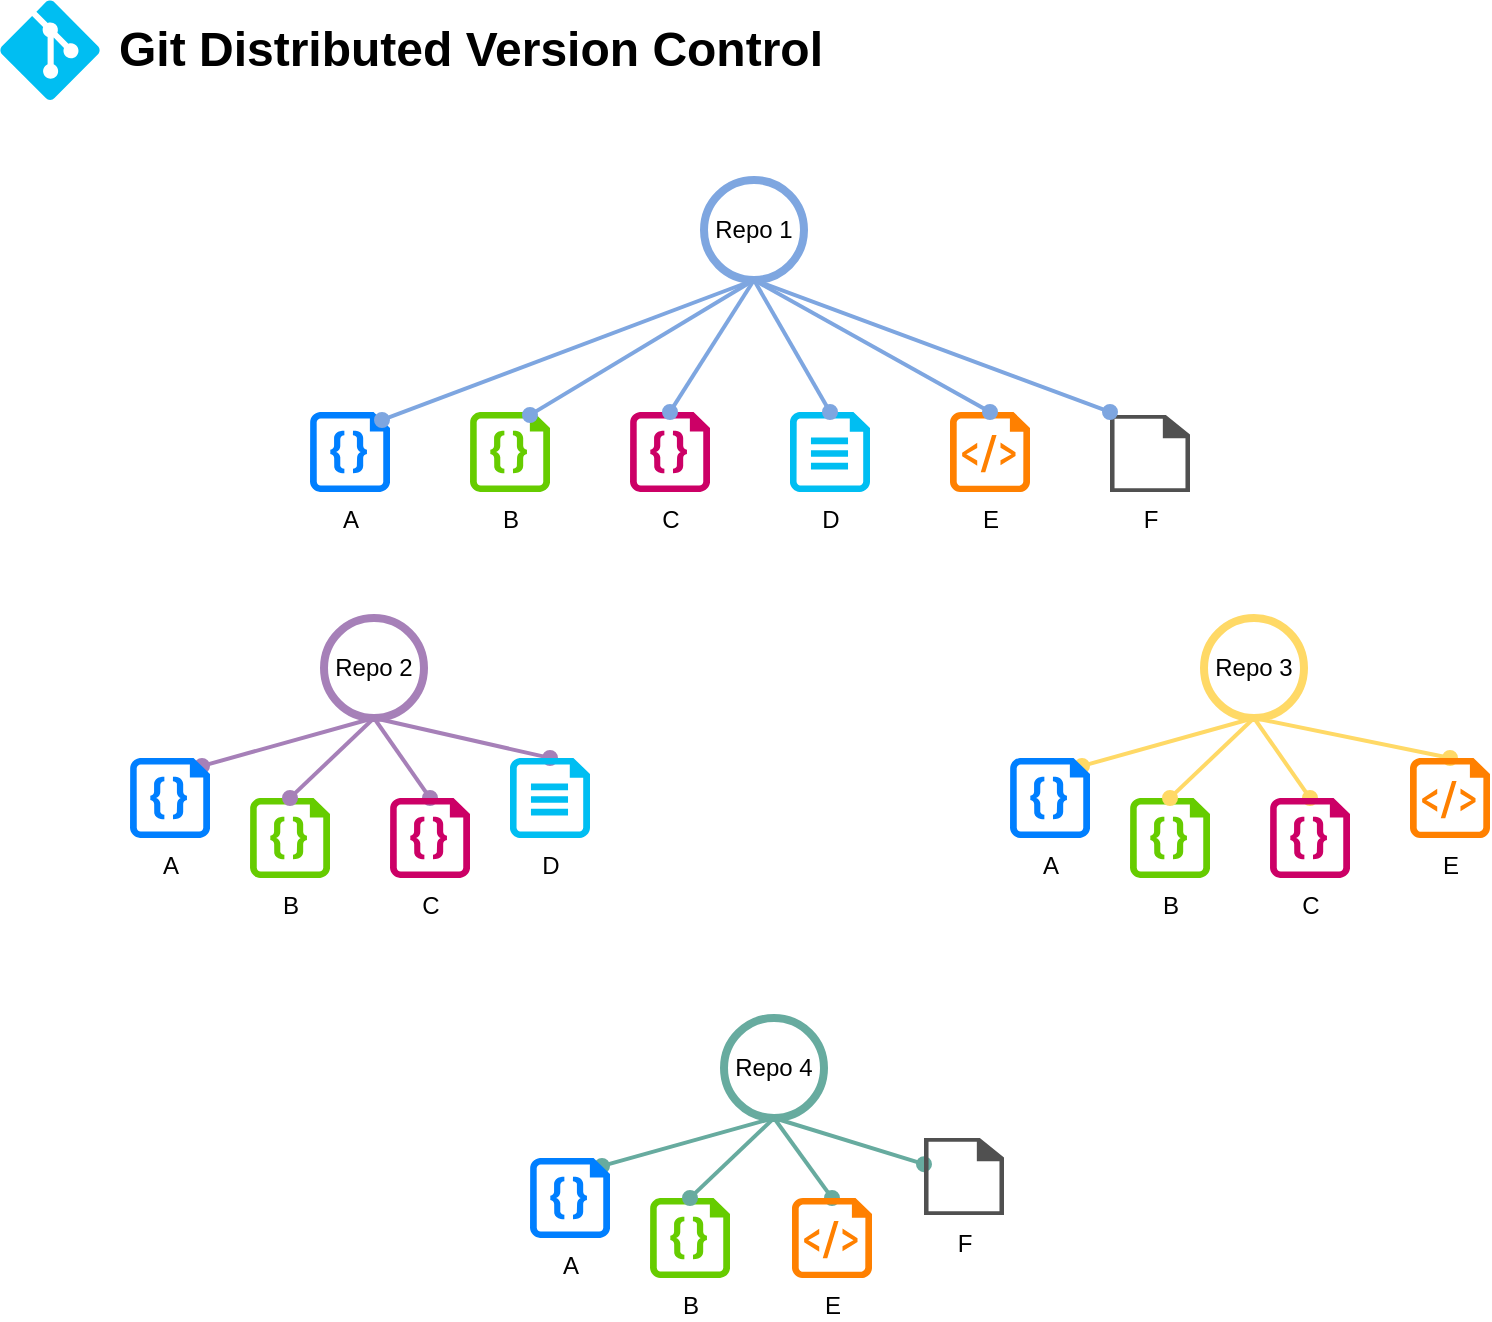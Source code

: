 <mxfile version="17.1.3" type="github"><diagram id="c2NIi9xe_nY_1XZ1Jf4i" name="Page-1"><mxGraphModel dx="1422" dy="780" grid="1" gridSize="10" guides="1" tooltips="1" connect="1" arrows="1" fold="1" page="1" pageScale="1" pageWidth="850" pageHeight="1100" math="0" shadow="0"><root><mxCell id="0"/><mxCell id="1" parent="0"/><mxCell id="T2W9nDrH3MD7pUUmbmXu-40" value="" style="group" vertex="1" connectable="0" parent="1"><mxGeometry x="80" y="323" width="230" height="130" as="geometry"/></mxCell><mxCell id="T2W9nDrH3MD7pUUmbmXu-33" value="Repo 2" style="ellipse;whiteSpace=wrap;html=1;aspect=fixed;fillColor=default;strokeWidth=4;strokeColor=#A680B8;" vertex="1" parent="T2W9nDrH3MD7pUUmbmXu-40"><mxGeometry x="97" width="50" height="50" as="geometry"/></mxCell><mxCell id="T2W9nDrH3MD7pUUmbmXu-34" value="" style="endArrow=oval;html=1;rounded=0;entryX=0.9;entryY=0.1;entryDx=0;entryDy=0;entryPerimeter=0;endFill=1;strokeColor=#A680B8;strokeWidth=2;exitX=0.5;exitY=1;exitDx=0;exitDy=0;" edge="1" parent="T2W9nDrH3MD7pUUmbmXu-40" source="T2W9nDrH3MD7pUUmbmXu-33" target="T2W9nDrH3MD7pUUmbmXu-26"><mxGeometry width="50" height="50" relative="1" as="geometry"><mxPoint x="110" y="46" as="sourcePoint"/><mxPoint x="410" y="356" as="targetPoint"/></mxGeometry></mxCell><mxCell id="T2W9nDrH3MD7pUUmbmXu-35" value="" style="endArrow=oval;html=1;rounded=0;endFill=1;strokeColor=#A680B8;strokeWidth=2;exitX=0.5;exitY=1;exitDx=0;exitDy=0;entryX=0.5;entryY=0;entryDx=0;entryDy=0;entryPerimeter=0;" edge="1" parent="T2W9nDrH3MD7pUUmbmXu-40" source="T2W9nDrH3MD7pUUmbmXu-33" target="T2W9nDrH3MD7pUUmbmXu-30"><mxGeometry width="50" height="50" relative="1" as="geometry"><mxPoint x="114.322" y="52.678" as="sourcePoint"/><mxPoint x="80" y="116" as="targetPoint"/></mxGeometry></mxCell><mxCell id="T2W9nDrH3MD7pUUmbmXu-36" value="" style="endArrow=oval;html=1;rounded=0;endFill=1;strokeColor=#A680B8;strokeWidth=2;entryX=0.5;entryY=0;entryDx=0;entryDy=0;entryPerimeter=0;exitX=0.5;exitY=1;exitDx=0;exitDy=0;" edge="1" parent="T2W9nDrH3MD7pUUmbmXu-40" source="T2W9nDrH3MD7pUUmbmXu-33" target="T2W9nDrH3MD7pUUmbmXu-27"><mxGeometry width="50" height="50" relative="1" as="geometry"><mxPoint x="120" y="56" as="sourcePoint"/><mxPoint x="90" y="126" as="targetPoint"/></mxGeometry></mxCell><mxCell id="T2W9nDrH3MD7pUUmbmXu-26" value="A" style="verticalLabelPosition=bottom;html=1;verticalAlign=top;align=center;strokeColor=none;fillColor=#007FFF;shape=mxgraph.azure.code_file;pointerEvents=1;" vertex="1" parent="T2W9nDrH3MD7pUUmbmXu-40"><mxGeometry y="70" width="40" height="40" as="geometry"/></mxCell><mxCell id="T2W9nDrH3MD7pUUmbmXu-27" value="D" style="verticalLabelPosition=bottom;html=1;verticalAlign=top;align=center;strokeColor=none;fillColor=#00BEF2;shape=mxgraph.azure.file;pointerEvents=1;" vertex="1" parent="T2W9nDrH3MD7pUUmbmXu-40"><mxGeometry x="190" y="70" width="40" height="40" as="geometry"/></mxCell><mxCell id="T2W9nDrH3MD7pUUmbmXu-30" value="C" style="verticalLabelPosition=bottom;html=1;verticalAlign=top;align=center;strokeColor=none;fillColor=#CC0066;shape=mxgraph.azure.code_file;pointerEvents=1;" vertex="1" parent="T2W9nDrH3MD7pUUmbmXu-40"><mxGeometry x="130" y="90" width="40" height="40" as="geometry"/></mxCell><mxCell id="T2W9nDrH3MD7pUUmbmXu-31" value="B" style="verticalLabelPosition=bottom;html=1;verticalAlign=top;align=center;strokeColor=none;fillColor=#66CC00;shape=mxgraph.azure.code_file;pointerEvents=1;" vertex="1" parent="T2W9nDrH3MD7pUUmbmXu-40"><mxGeometry x="60" y="90" width="40" height="40" as="geometry"/></mxCell><mxCell id="T2W9nDrH3MD7pUUmbmXu-32" value="" style="endArrow=oval;html=1;rounded=0;exitX=0.5;exitY=1;exitDx=0;exitDy=0;entryX=0.5;entryY=0;entryDx=0;entryDy=0;entryPerimeter=0;endFill=1;strokeColor=#A680B8;strokeWidth=2;" edge="1" parent="T2W9nDrH3MD7pUUmbmXu-40" source="T2W9nDrH3MD7pUUmbmXu-33" target="T2W9nDrH3MD7pUUmbmXu-31"><mxGeometry width="50" height="50" relative="1" as="geometry"><mxPoint x="178.322" y="40.178" as="sourcePoint"/><mxPoint x="10" y="117.5" as="targetPoint"/></mxGeometry></mxCell><mxCell id="T2W9nDrH3MD7pUUmbmXu-41" value="" style="group" vertex="1" connectable="0" parent="1"><mxGeometry x="170" y="104" width="440" height="156" as="geometry"/></mxCell><mxCell id="T2W9nDrH3MD7pUUmbmXu-10" value="" style="group" vertex="1" connectable="0" parent="T2W9nDrH3MD7pUUmbmXu-41"><mxGeometry y="116" width="440" height="40" as="geometry"/></mxCell><mxCell id="T2W9nDrH3MD7pUUmbmXu-1" value="A" style="verticalLabelPosition=bottom;html=1;verticalAlign=top;align=center;strokeColor=none;fillColor=#007FFF;shape=mxgraph.azure.code_file;pointerEvents=1;" vertex="1" parent="T2W9nDrH3MD7pUUmbmXu-10"><mxGeometry width="40" height="40" as="geometry"/></mxCell><mxCell id="T2W9nDrH3MD7pUUmbmXu-2" value="D" style="verticalLabelPosition=bottom;html=1;verticalAlign=top;align=center;strokeColor=none;fillColor=#00BEF2;shape=mxgraph.azure.file;pointerEvents=1;" vertex="1" parent="T2W9nDrH3MD7pUUmbmXu-10"><mxGeometry x="240" width="40" height="40" as="geometry"/></mxCell><mxCell id="T2W9nDrH3MD7pUUmbmXu-3" value="E" style="verticalLabelPosition=bottom;html=1;verticalAlign=top;align=center;strokeColor=none;fillColor=#FF8000;shape=mxgraph.azure.script_file;pointerEvents=1;" vertex="1" parent="T2W9nDrH3MD7pUUmbmXu-10"><mxGeometry x="320" width="40" height="40" as="geometry"/></mxCell><mxCell id="T2W9nDrH3MD7pUUmbmXu-6" value="F" style="sketch=0;pointerEvents=1;shadow=0;dashed=0;html=1;strokeColor=none;fillColor=#505050;labelPosition=center;verticalLabelPosition=bottom;verticalAlign=top;outlineConnect=0;align=center;shape=mxgraph.office.concepts.document_blank;" vertex="1" parent="T2W9nDrH3MD7pUUmbmXu-10"><mxGeometry x="400" y="1.5" width="40" height="38.5" as="geometry"/></mxCell><mxCell id="T2W9nDrH3MD7pUUmbmXu-7" value="C" style="verticalLabelPosition=bottom;html=1;verticalAlign=top;align=center;strokeColor=none;fillColor=#CC0066;shape=mxgraph.azure.code_file;pointerEvents=1;" vertex="1" parent="T2W9nDrH3MD7pUUmbmXu-10"><mxGeometry x="160" width="40" height="40" as="geometry"/></mxCell><mxCell id="T2W9nDrH3MD7pUUmbmXu-8" value="B" style="verticalLabelPosition=bottom;html=1;verticalAlign=top;align=center;strokeColor=none;fillColor=#66CC00;shape=mxgraph.azure.code_file;pointerEvents=1;" vertex="1" parent="T2W9nDrH3MD7pUUmbmXu-10"><mxGeometry x="80" width="40" height="40" as="geometry"/></mxCell><mxCell id="T2W9nDrH3MD7pUUmbmXu-18" value="" style="endArrow=oval;html=1;rounded=0;exitX=0.5;exitY=1;exitDx=0;exitDy=0;entryX=0.9;entryY=0.1;entryDx=0;entryDy=0;entryPerimeter=0;endFill=1;strokeColor=#7EA6E0;strokeWidth=2;" edge="1" parent="T2W9nDrH3MD7pUUmbmXu-10" source="T2W9nDrH3MD7pUUmbmXu-14"><mxGeometry width="50" height="50" relative="1" as="geometry"><mxPoint x="278.322" y="-75.822" as="sourcePoint"/><mxPoint x="110" y="1.5" as="targetPoint"/></mxGeometry></mxCell><mxCell id="T2W9nDrH3MD7pUUmbmXu-14" value="Repo 1" style="ellipse;whiteSpace=wrap;html=1;aspect=fixed;fillColor=default;strokeWidth=4;strokeColor=#7EA6E0;" vertex="1" parent="T2W9nDrH3MD7pUUmbmXu-41"><mxGeometry x="197" width="50" height="50" as="geometry"/></mxCell><mxCell id="T2W9nDrH3MD7pUUmbmXu-17" value="" style="endArrow=oval;html=1;rounded=0;entryX=0.9;entryY=0.1;entryDx=0;entryDy=0;entryPerimeter=0;endFill=1;strokeColor=#7EA6E0;strokeWidth=2;exitX=0.5;exitY=1;exitDx=0;exitDy=0;" edge="1" parent="T2W9nDrH3MD7pUUmbmXu-41" source="T2W9nDrH3MD7pUUmbmXu-14" target="T2W9nDrH3MD7pUUmbmXu-1"><mxGeometry width="50" height="50" relative="1" as="geometry"><mxPoint x="210" y="46" as="sourcePoint"/><mxPoint x="510" y="356" as="targetPoint"/></mxGeometry></mxCell><mxCell id="T2W9nDrH3MD7pUUmbmXu-21" value="" style="endArrow=oval;html=1;rounded=0;endFill=1;strokeColor=#7EA6E0;strokeWidth=2;exitX=0.5;exitY=1;exitDx=0;exitDy=0;entryX=0.5;entryY=0;entryDx=0;entryDy=0;entryPerimeter=0;" edge="1" parent="T2W9nDrH3MD7pUUmbmXu-41" source="T2W9nDrH3MD7pUUmbmXu-14" target="T2W9nDrH3MD7pUUmbmXu-7"><mxGeometry width="50" height="50" relative="1" as="geometry"><mxPoint x="214.322" y="52.678" as="sourcePoint"/><mxPoint x="180" y="116" as="targetPoint"/></mxGeometry></mxCell><mxCell id="T2W9nDrH3MD7pUUmbmXu-22" value="" style="endArrow=oval;html=1;rounded=0;endFill=1;strokeColor=#7EA6E0;strokeWidth=2;entryX=0.5;entryY=0;entryDx=0;entryDy=0;entryPerimeter=0;exitX=0.5;exitY=1;exitDx=0;exitDy=0;" edge="1" parent="T2W9nDrH3MD7pUUmbmXu-41" source="T2W9nDrH3MD7pUUmbmXu-14" target="T2W9nDrH3MD7pUUmbmXu-2"><mxGeometry width="50" height="50" relative="1" as="geometry"><mxPoint x="220" y="56" as="sourcePoint"/><mxPoint x="190" y="126" as="targetPoint"/></mxGeometry></mxCell><mxCell id="T2W9nDrH3MD7pUUmbmXu-23" value="" style="endArrow=oval;html=1;rounded=0;endFill=1;strokeColor=#7EA6E0;strokeWidth=2;exitX=0.5;exitY=1;exitDx=0;exitDy=0;entryX=0.5;entryY=0;entryDx=0;entryDy=0;entryPerimeter=0;" edge="1" parent="T2W9nDrH3MD7pUUmbmXu-41" source="T2W9nDrH3MD7pUUmbmXu-14" target="T2W9nDrH3MD7pUUmbmXu-3"><mxGeometry width="50" height="50" relative="1" as="geometry"><mxPoint x="242" y="70" as="sourcePoint"/><mxPoint x="200" y="136" as="targetPoint"/></mxGeometry></mxCell><mxCell id="T2W9nDrH3MD7pUUmbmXu-24" value="" style="endArrow=oval;html=1;rounded=0;endFill=1;strokeColor=#7EA6E0;strokeWidth=2;exitX=0.5;exitY=1;exitDx=0;exitDy=0;" edge="1" parent="T2W9nDrH3MD7pUUmbmXu-41" source="T2W9nDrH3MD7pUUmbmXu-14"><mxGeometry width="50" height="50" relative="1" as="geometry"><mxPoint x="252" y="80" as="sourcePoint"/><mxPoint x="400" y="116" as="targetPoint"/></mxGeometry></mxCell><mxCell id="T2W9nDrH3MD7pUUmbmXu-56" value="" style="group" vertex="1" connectable="0" parent="1"><mxGeometry x="520" y="323" width="240" height="130" as="geometry"/></mxCell><mxCell id="T2W9nDrH3MD7pUUmbmXu-44" value="Repo 3" style="ellipse;whiteSpace=wrap;html=1;aspect=fixed;fillColor=default;strokeWidth=4;strokeColor=#FFD966;" vertex="1" parent="T2W9nDrH3MD7pUUmbmXu-56"><mxGeometry x="97" width="50" height="50" as="geometry"/></mxCell><mxCell id="T2W9nDrH3MD7pUUmbmXu-45" value="" style="endArrow=oval;html=1;rounded=0;entryX=0.9;entryY=0.1;entryDx=0;entryDy=0;entryPerimeter=0;endFill=1;strokeColor=#FFD966;strokeWidth=2;exitX=0.5;exitY=1;exitDx=0;exitDy=0;" edge="1" parent="T2W9nDrH3MD7pUUmbmXu-56" source="T2W9nDrH3MD7pUUmbmXu-44" target="T2W9nDrH3MD7pUUmbmXu-48"><mxGeometry width="50" height="50" relative="1" as="geometry"><mxPoint x="110" y="46" as="sourcePoint"/><mxPoint x="410" y="356" as="targetPoint"/></mxGeometry></mxCell><mxCell id="T2W9nDrH3MD7pUUmbmXu-46" value="" style="endArrow=oval;html=1;rounded=0;endFill=1;strokeColor=#FFD966;strokeWidth=2;exitX=0.5;exitY=1;exitDx=0;exitDy=0;entryX=0.5;entryY=0;entryDx=0;entryDy=0;entryPerimeter=0;" edge="1" parent="T2W9nDrH3MD7pUUmbmXu-56" source="T2W9nDrH3MD7pUUmbmXu-44" target="T2W9nDrH3MD7pUUmbmXu-50"><mxGeometry width="50" height="50" relative="1" as="geometry"><mxPoint x="114.322" y="52.678" as="sourcePoint"/><mxPoint x="80" y="116" as="targetPoint"/></mxGeometry></mxCell><mxCell id="T2W9nDrH3MD7pUUmbmXu-47" value="" style="endArrow=oval;html=1;rounded=0;endFill=1;strokeColor=#FFD966;strokeWidth=2;entryX=0.5;entryY=0;entryDx=0;entryDy=0;entryPerimeter=0;exitX=0.5;exitY=1;exitDx=0;exitDy=0;" edge="1" parent="T2W9nDrH3MD7pUUmbmXu-56" source="T2W9nDrH3MD7pUUmbmXu-44" target="T2W9nDrH3MD7pUUmbmXu-54"><mxGeometry width="50" height="50" relative="1" as="geometry"><mxPoint x="120" y="56" as="sourcePoint"/><mxPoint x="210" y="70" as="targetPoint"/></mxGeometry></mxCell><mxCell id="T2W9nDrH3MD7pUUmbmXu-48" value="A" style="verticalLabelPosition=bottom;html=1;verticalAlign=top;align=center;strokeColor=none;fillColor=#007FFF;shape=mxgraph.azure.code_file;pointerEvents=1;" vertex="1" parent="T2W9nDrH3MD7pUUmbmXu-56"><mxGeometry y="70" width="40" height="40" as="geometry"/></mxCell><mxCell id="T2W9nDrH3MD7pUUmbmXu-50" value="C" style="verticalLabelPosition=bottom;html=1;verticalAlign=top;align=center;strokeColor=none;fillColor=#CC0066;shape=mxgraph.azure.code_file;pointerEvents=1;" vertex="1" parent="T2W9nDrH3MD7pUUmbmXu-56"><mxGeometry x="130" y="90" width="40" height="40" as="geometry"/></mxCell><mxCell id="T2W9nDrH3MD7pUUmbmXu-51" value="B" style="verticalLabelPosition=bottom;html=1;verticalAlign=top;align=center;strokeColor=none;fillColor=#66CC00;shape=mxgraph.azure.code_file;pointerEvents=1;" vertex="1" parent="T2W9nDrH3MD7pUUmbmXu-56"><mxGeometry x="60" y="90" width="40" height="40" as="geometry"/></mxCell><mxCell id="T2W9nDrH3MD7pUUmbmXu-52" value="" style="endArrow=oval;html=1;rounded=0;exitX=0.5;exitY=1;exitDx=0;exitDy=0;entryX=0.5;entryY=0;entryDx=0;entryDy=0;entryPerimeter=0;endFill=1;strokeColor=#FFD966;strokeWidth=2;" edge="1" parent="T2W9nDrH3MD7pUUmbmXu-56" source="T2W9nDrH3MD7pUUmbmXu-44" target="T2W9nDrH3MD7pUUmbmXu-51"><mxGeometry width="50" height="50" relative="1" as="geometry"><mxPoint x="178.322" y="40.178" as="sourcePoint"/><mxPoint x="10" y="117.5" as="targetPoint"/></mxGeometry></mxCell><mxCell id="T2W9nDrH3MD7pUUmbmXu-54" value="E" style="verticalLabelPosition=bottom;html=1;verticalAlign=top;align=center;strokeColor=none;fillColor=#FF8000;shape=mxgraph.azure.script_file;pointerEvents=1;" vertex="1" parent="T2W9nDrH3MD7pUUmbmXu-56"><mxGeometry x="200" y="70" width="40" height="40" as="geometry"/></mxCell><mxCell id="T2W9nDrH3MD7pUUmbmXu-58" value="" style="group" vertex="1" connectable="0" parent="1"><mxGeometry x="280" y="523" width="230" height="130" as="geometry"/></mxCell><mxCell id="T2W9nDrH3MD7pUUmbmXu-59" value="Repo 4" style="ellipse;whiteSpace=wrap;html=1;aspect=fixed;fillColor=default;strokeWidth=4;strokeColor=#67AB9F;" vertex="1" parent="T2W9nDrH3MD7pUUmbmXu-58"><mxGeometry x="97" width="50" height="50" as="geometry"/></mxCell><mxCell id="T2W9nDrH3MD7pUUmbmXu-60" value="" style="endArrow=oval;html=1;rounded=0;entryX=0.9;entryY=0.1;entryDx=0;entryDy=0;entryPerimeter=0;endFill=1;strokeColor=#67AB9F;strokeWidth=2;exitX=0.5;exitY=1;exitDx=0;exitDy=0;" edge="1" parent="T2W9nDrH3MD7pUUmbmXu-58" source="T2W9nDrH3MD7pUUmbmXu-59" target="T2W9nDrH3MD7pUUmbmXu-63"><mxGeometry width="50" height="50" relative="1" as="geometry"><mxPoint x="110" y="46" as="sourcePoint"/><mxPoint x="410" y="356" as="targetPoint"/></mxGeometry></mxCell><mxCell id="T2W9nDrH3MD7pUUmbmXu-61" value="" style="endArrow=oval;html=1;rounded=0;endFill=1;strokeColor=#67AB9F;strokeWidth=2;exitX=0.5;exitY=1;exitDx=0;exitDy=0;entryX=0.5;entryY=0;entryDx=0;entryDy=0;entryPerimeter=0;" edge="1" parent="T2W9nDrH3MD7pUUmbmXu-58" source="T2W9nDrH3MD7pUUmbmXu-59" target="T2W9nDrH3MD7pUUmbmXu-68"><mxGeometry width="50" height="50" relative="1" as="geometry"><mxPoint x="114.322" y="52.678" as="sourcePoint"/><mxPoint x="150" y="90" as="targetPoint"/></mxGeometry></mxCell><mxCell id="T2W9nDrH3MD7pUUmbmXu-62" value="" style="endArrow=oval;html=1;rounded=0;endFill=1;strokeColor=#67AB9F;strokeWidth=2;exitX=0.5;exitY=1;exitDx=0;exitDy=0;" edge="1" parent="T2W9nDrH3MD7pUUmbmXu-58" source="T2W9nDrH3MD7pUUmbmXu-59" target="T2W9nDrH3MD7pUUmbmXu-73"><mxGeometry width="50" height="50" relative="1" as="geometry"><mxPoint x="120" y="56" as="sourcePoint"/><mxPoint x="210" y="70" as="targetPoint"/></mxGeometry></mxCell><mxCell id="T2W9nDrH3MD7pUUmbmXu-63" value="A" style="verticalLabelPosition=bottom;html=1;verticalAlign=top;align=center;strokeColor=none;fillColor=#007FFF;shape=mxgraph.azure.code_file;pointerEvents=1;" vertex="1" parent="T2W9nDrH3MD7pUUmbmXu-58"><mxGeometry y="70" width="40" height="40" as="geometry"/></mxCell><mxCell id="T2W9nDrH3MD7pUUmbmXu-66" value="B" style="verticalLabelPosition=bottom;html=1;verticalAlign=top;align=center;strokeColor=none;fillColor=#66CC00;shape=mxgraph.azure.code_file;pointerEvents=1;" vertex="1" parent="T2W9nDrH3MD7pUUmbmXu-58"><mxGeometry x="60" y="90" width="40" height="40" as="geometry"/></mxCell><mxCell id="T2W9nDrH3MD7pUUmbmXu-67" value="" style="endArrow=oval;html=1;rounded=0;exitX=0.5;exitY=1;exitDx=0;exitDy=0;entryX=0.5;entryY=0;entryDx=0;entryDy=0;entryPerimeter=0;endFill=1;strokeColor=#67AB9F;strokeWidth=2;" edge="1" parent="T2W9nDrH3MD7pUUmbmXu-58" source="T2W9nDrH3MD7pUUmbmXu-59" target="T2W9nDrH3MD7pUUmbmXu-66"><mxGeometry width="50" height="50" relative="1" as="geometry"><mxPoint x="178.322" y="40.178" as="sourcePoint"/><mxPoint x="10" y="117.5" as="targetPoint"/></mxGeometry></mxCell><mxCell id="T2W9nDrH3MD7pUUmbmXu-68" value="E" style="verticalLabelPosition=bottom;html=1;verticalAlign=top;align=center;strokeColor=none;fillColor=#FF8000;shape=mxgraph.azure.script_file;pointerEvents=1;" vertex="1" parent="T2W9nDrH3MD7pUUmbmXu-58"><mxGeometry x="131" y="90" width="40" height="40" as="geometry"/></mxCell><mxCell id="T2W9nDrH3MD7pUUmbmXu-73" value="F" style="sketch=0;pointerEvents=1;shadow=0;dashed=0;html=1;strokeColor=none;fillColor=#505050;labelPosition=center;verticalLabelPosition=bottom;verticalAlign=top;outlineConnect=0;align=center;shape=mxgraph.office.concepts.document_blank;" vertex="1" parent="T2W9nDrH3MD7pUUmbmXu-58"><mxGeometry x="197" y="60" width="40" height="38.5" as="geometry"/></mxCell><mxCell id="T2W9nDrH3MD7pUUmbmXu-78" value="" style="group" vertex="1" connectable="0" parent="1"><mxGeometry x="15" y="14" width="420" height="50" as="geometry"/></mxCell><mxCell id="T2W9nDrH3MD7pUUmbmXu-75" value="&lt;font size=&quot;1&quot;&gt;&lt;b style=&quot;font-size: 24px&quot;&gt;Git Distributed Version Control&lt;/b&gt;&lt;/font&gt;" style="text;html=1;resizable=0;autosize=1;align=center;verticalAlign=middle;points=[];fillColor=none;strokeColor=none;rounded=0;" vertex="1" parent="T2W9nDrH3MD7pUUmbmXu-78"><mxGeometry x="50" y="15" width="370" height="20" as="geometry"/></mxCell><mxCell id="T2W9nDrH3MD7pUUmbmXu-76" value="" style="verticalLabelPosition=bottom;html=1;verticalAlign=top;align=center;strokeColor=none;fillColor=#00BEF2;shape=mxgraph.azure.git_repository;fontFamily=Verdana;fontSize=24;" vertex="1" parent="T2W9nDrH3MD7pUUmbmXu-78"><mxGeometry width="50" height="50" as="geometry"/></mxCell></root></mxGraphModel></diagram></mxfile>